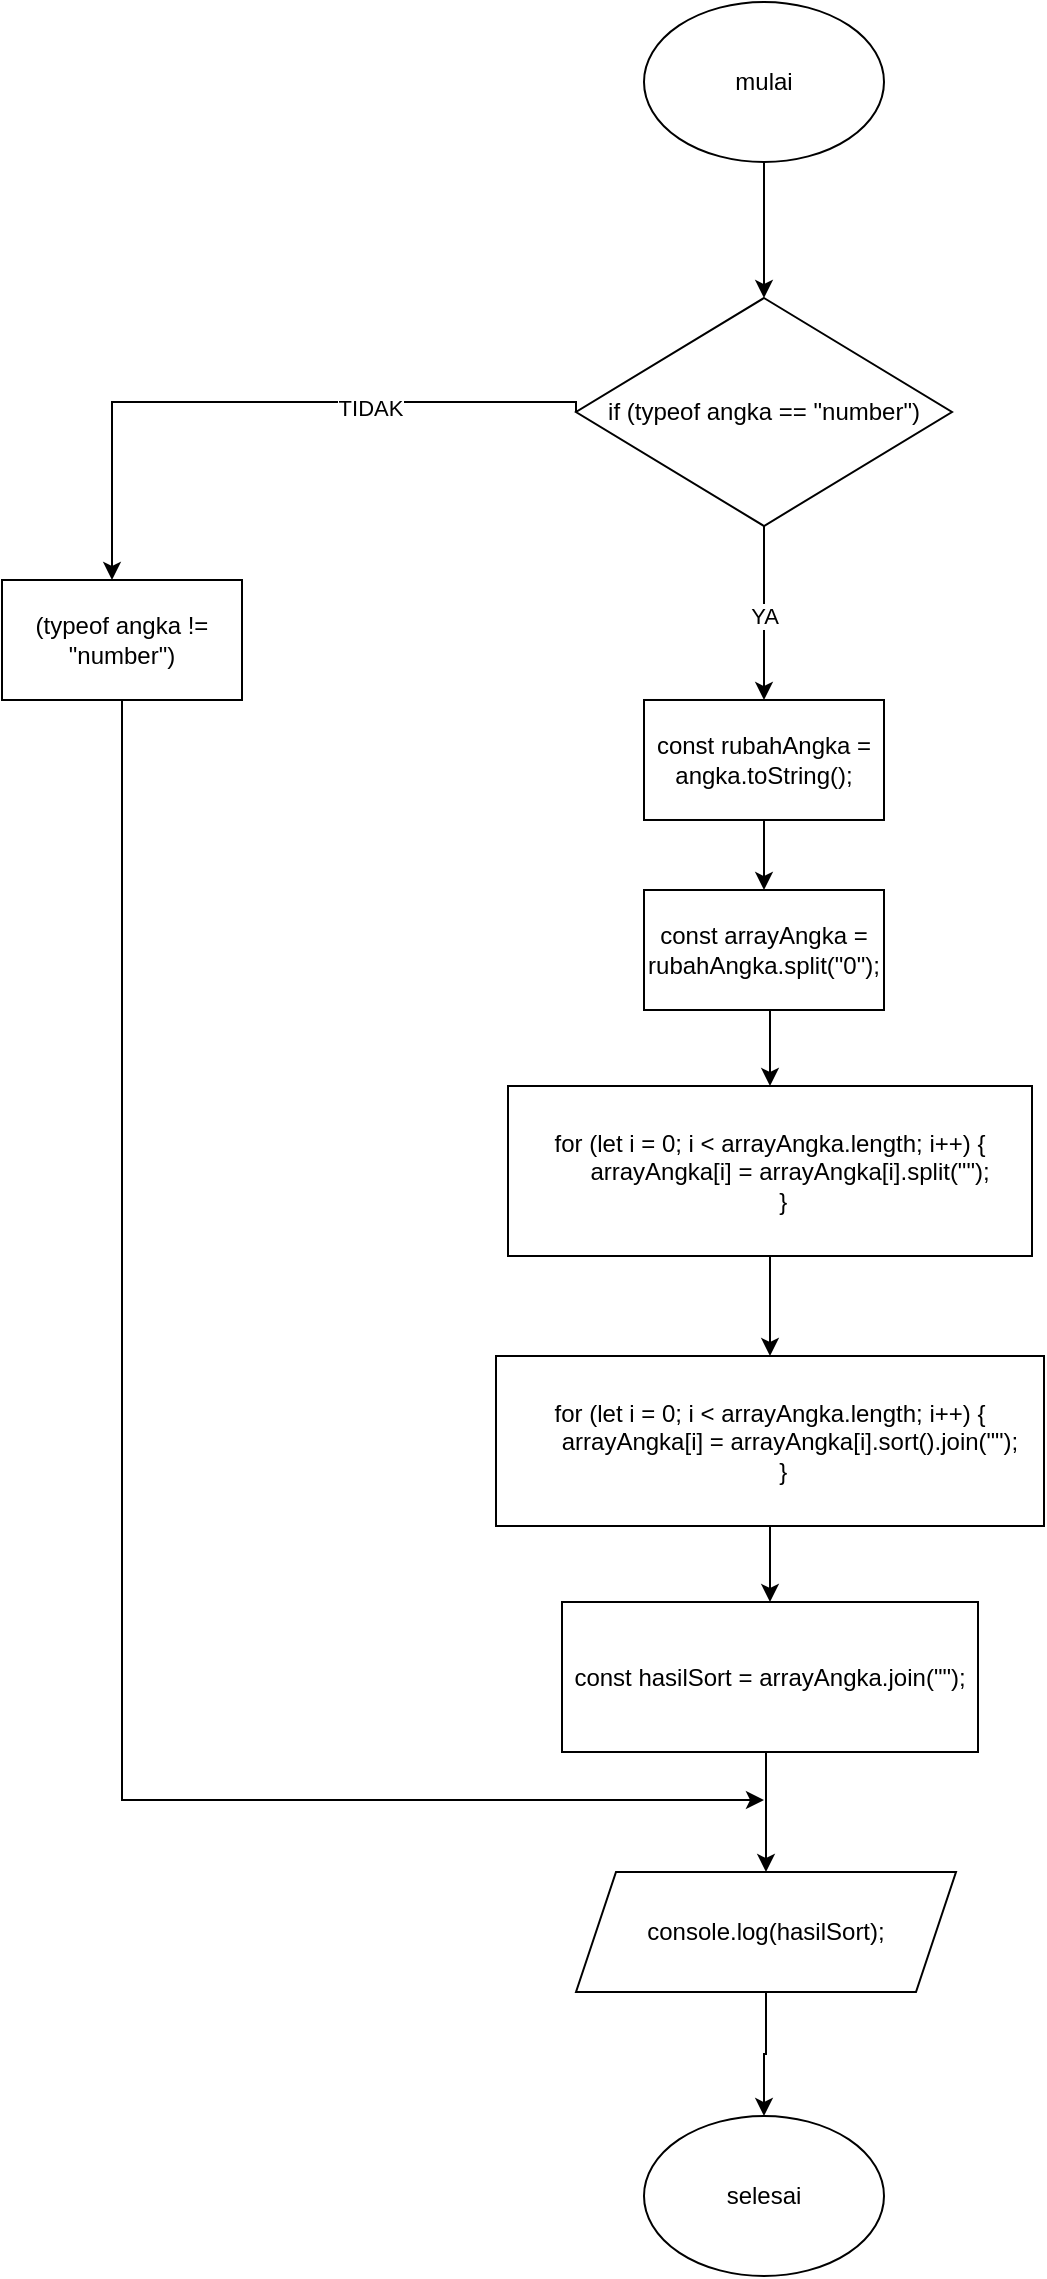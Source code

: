 <mxfile version="20.2.8" type="device"><diagram id="dqNecu552jPEZU39lElx" name="Page-1"><mxGraphModel dx="2015" dy="1302" grid="0" gridSize="10" guides="1" tooltips="1" connect="1" arrows="1" fold="1" page="0" pageScale="1" pageWidth="850" pageHeight="1100" background="#FFFFFF" math="0" shadow="0"><root><mxCell id="0"/><mxCell id="1" parent="0"/><mxCell id="krq76axkv1PdTRo1NgBg-3" style="edgeStyle=orthogonalEdgeStyle;rounded=0;orthogonalLoop=1;jettySize=auto;html=1;exitX=0.5;exitY=1;exitDx=0;exitDy=0;" parent="1" source="krq76axkv1PdTRo1NgBg-1" target="krq76axkv1PdTRo1NgBg-2" edge="1"><mxGeometry relative="1" as="geometry"/></mxCell><mxCell id="krq76axkv1PdTRo1NgBg-1" value="mulai" style="ellipse;whiteSpace=wrap;html=1;" parent="1" vertex="1"><mxGeometry x="365" y="20" width="120" height="80" as="geometry"/></mxCell><mxCell id="krq76axkv1PdTRo1NgBg-4" style="edgeStyle=orthogonalEdgeStyle;rounded=0;orthogonalLoop=1;jettySize=auto;html=1;exitX=0.5;exitY=1;exitDx=0;exitDy=0;" parent="1" source="krq76axkv1PdTRo1NgBg-2" target="krq76axkv1PdTRo1NgBg-5" edge="1"><mxGeometry relative="1" as="geometry"><mxPoint x="425" y="339.667" as="targetPoint"/><Array as="points"><mxPoint x="425" y="320"/><mxPoint x="425" y="320"/></Array></mxGeometry></mxCell><mxCell id="krq76axkv1PdTRo1NgBg-19" value="YA" style="edgeLabel;html=1;align=center;verticalAlign=middle;resizable=0;points=[];" parent="krq76axkv1PdTRo1NgBg-4" vertex="1" connectable="0"><mxGeometry x="0.022" relative="1" as="geometry"><mxPoint as="offset"/></mxGeometry></mxCell><mxCell id="krq76axkv1PdTRo1NgBg-16" style="edgeStyle=orthogonalEdgeStyle;rounded=0;orthogonalLoop=1;jettySize=auto;html=1;exitX=0;exitY=0.5;exitDx=0;exitDy=0;" parent="1" source="krq76axkv1PdTRo1NgBg-2" target="krq76axkv1PdTRo1NgBg-17" edge="1"><mxGeometry relative="1" as="geometry"><mxPoint x="99" y="319" as="targetPoint"/><Array as="points"><mxPoint x="331" y="220"/><mxPoint x="99" y="220"/></Array></mxGeometry></mxCell><mxCell id="krq76axkv1PdTRo1NgBg-18" value="TIDAK" style="edgeLabel;html=1;align=center;verticalAlign=middle;resizable=0;points=[];" parent="krq76axkv1PdTRo1NgBg-16" vertex="1" connectable="0"><mxGeometry x="-0.337" y="3" relative="1" as="geometry"><mxPoint as="offset"/></mxGeometry></mxCell><mxCell id="krq76axkv1PdTRo1NgBg-2" value="if (typeof angka == &quot;number&quot;)" style="rhombus;whiteSpace=wrap;html=1;" parent="1" vertex="1"><mxGeometry x="331" y="168" width="188" height="114" as="geometry"/></mxCell><mxCell id="krq76axkv1PdTRo1NgBg-6" style="edgeStyle=orthogonalEdgeStyle;rounded=0;orthogonalLoop=1;jettySize=auto;html=1;exitX=0.5;exitY=1;exitDx=0;exitDy=0;entryX=0.5;entryY=0;entryDx=0;entryDy=0;" parent="1" source="krq76axkv1PdTRo1NgBg-5" target="vWmrKlCLuSUb9vezZp6t-2" edge="1"><mxGeometry relative="1" as="geometry"><mxPoint x="425" y="432.333" as="targetPoint"/></mxGeometry></mxCell><mxCell id="krq76axkv1PdTRo1NgBg-5" value="const rubahAngka = angka.toString();" style="rounded=0;whiteSpace=wrap;html=1;" parent="1" vertex="1"><mxGeometry x="365" y="368.997" width="120" height="60" as="geometry"/></mxCell><mxCell id="krq76axkv1PdTRo1NgBg-9" style="edgeStyle=orthogonalEdgeStyle;rounded=0;orthogonalLoop=1;jettySize=auto;html=1;exitX=0.5;exitY=1;exitDx=0;exitDy=0;entryX=0.5;entryY=0;entryDx=0;entryDy=0;" parent="1" source="krq76axkv1PdTRo1NgBg-7" target="krq76axkv1PdTRo1NgBg-8" edge="1"><mxGeometry relative="1" as="geometry"/></mxCell><mxCell id="krq76axkv1PdTRo1NgBg-7" value="for (let i = 0; i &lt; arrayAngka.length; i++) {&#10;      arrayAngka[i] = arrayAngka[i].split(&quot;&quot;);&#10;    }" style="rounded=0;whiteSpace=wrap;html=1;" parent="1" vertex="1"><mxGeometry x="297" y="562" width="262" height="85" as="geometry"/></mxCell><mxCell id="krq76axkv1PdTRo1NgBg-10" style="edgeStyle=orthogonalEdgeStyle;rounded=0;orthogonalLoop=1;jettySize=auto;html=1;exitX=0.5;exitY=1;exitDx=0;exitDy=0;" parent="1" source="krq76axkv1PdTRo1NgBg-8" target="krq76axkv1PdTRo1NgBg-11" edge="1"><mxGeometry relative="1" as="geometry"><mxPoint x="426" y="773.667" as="targetPoint"/></mxGeometry></mxCell><mxCell id="krq76axkv1PdTRo1NgBg-8" value="for (let i = 0; i &lt; arrayAngka.length; i++) {&#10;      arrayAngka[i] = arrayAngka[i].sort().join(&quot;&quot;);&#10;    }" style="rounded=0;whiteSpace=wrap;html=1;" parent="1" vertex="1"><mxGeometry x="291" y="697" width="274" height="85" as="geometry"/></mxCell><mxCell id="krq76axkv1PdTRo1NgBg-12" style="edgeStyle=orthogonalEdgeStyle;rounded=0;orthogonalLoop=1;jettySize=auto;html=1;exitX=0.5;exitY=1;exitDx=0;exitDy=0;" parent="1" source="krq76axkv1PdTRo1NgBg-11" target="vWmrKlCLuSUb9vezZp6t-1" edge="1"><mxGeometry relative="1" as="geometry"><mxPoint x="426" y="915.997" as="targetPoint"/><Array as="points"><mxPoint x="426" y="895"/></Array></mxGeometry></mxCell><mxCell id="krq76axkv1PdTRo1NgBg-11" value="const hasilSort = arrayAngka.join(&quot;&quot;);" style="rounded=0;whiteSpace=wrap;html=1;" parent="1" vertex="1"><mxGeometry x="324" y="820" width="208" height="75" as="geometry"/></mxCell><mxCell id="krq76axkv1PdTRo1NgBg-14" style="edgeStyle=orthogonalEdgeStyle;rounded=0;orthogonalLoop=1;jettySize=auto;html=1;" parent="1" source="vWmrKlCLuSUb9vezZp6t-1" target="krq76axkv1PdTRo1NgBg-15" edge="1"><mxGeometry relative="1" as="geometry"><mxPoint x="426" y="1031.667" as="targetPoint"/><mxPoint x="431" y="978" as="sourcePoint"/></mxGeometry></mxCell><mxCell id="krq76axkv1PdTRo1NgBg-15" value="selesai" style="ellipse;whiteSpace=wrap;html=1;" parent="1" vertex="1"><mxGeometry x="365" y="1076.997" width="120" height="80" as="geometry"/></mxCell><mxCell id="6bTc-sVWwi9PWOy_HV8L-1" style="edgeStyle=orthogonalEdgeStyle;rounded=0;orthogonalLoop=1;jettySize=auto;html=1;exitX=0.5;exitY=1;exitDx=0;exitDy=0;" parent="1" source="krq76axkv1PdTRo1NgBg-17" edge="1"><mxGeometry relative="1" as="geometry"><mxPoint x="425" y="919" as="targetPoint"/><Array as="points"><mxPoint x="104" y="919"/></Array></mxGeometry></mxCell><mxCell id="krq76axkv1PdTRo1NgBg-17" value="(typeof angka != &quot;number&quot;)" style="rounded=0;whiteSpace=wrap;html=1;" parent="1" vertex="1"><mxGeometry x="44" y="309" width="120" height="60" as="geometry"/></mxCell><mxCell id="vWmrKlCLuSUb9vezZp6t-1" value="console.log(hasilSort);" style="shape=parallelogram;perimeter=parallelogramPerimeter;whiteSpace=wrap;html=1;fixedSize=1;" parent="1" vertex="1"><mxGeometry x="331" y="955" width="190" height="60" as="geometry"/></mxCell><mxCell id="vWmrKlCLuSUb9vezZp6t-3" style="edgeStyle=orthogonalEdgeStyle;rounded=0;orthogonalLoop=1;jettySize=auto;html=1;exitX=0.5;exitY=1;exitDx=0;exitDy=0;entryX=0.5;entryY=0;entryDx=0;entryDy=0;" parent="1" source="vWmrKlCLuSUb9vezZp6t-2" target="krq76axkv1PdTRo1NgBg-7" edge="1"><mxGeometry relative="1" as="geometry"/></mxCell><mxCell id="vWmrKlCLuSUb9vezZp6t-2" value="const arrayAngka = rubahAngka.split(&quot;0&quot;);" style="rounded=0;whiteSpace=wrap;html=1;" parent="1" vertex="1"><mxGeometry x="365" y="464" width="120" height="60" as="geometry"/></mxCell></root></mxGraphModel></diagram></mxfile>